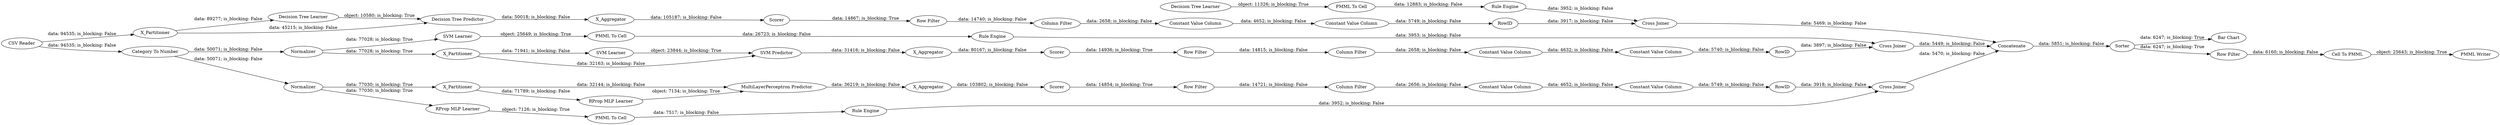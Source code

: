digraph {
	"-3223019552077254369_34" [label="Rule Engine"]
	"1557114647246964122_38" [label="Cross Joiner"]
	"-699014392426135215_33" [label="Decision Tree Learner"]
	"5079243662959285381_9" [label="Row Filter"]
	"5079243662959285381_294" [label="Column Filter"]
	"-6596215284881471253_33" [label="SVM Learner"]
	"5015480275064052361_59" [label="Bar Chart"]
	"5015480275064052361_64" [label="PMML Writer"]
	"-3223019552077254369_22" [label="PMML To Cell"]
	"-7517978403237582307_294" [label="Column Filter"]
	"5015480275064052361_60" [label=Concatenate]
	"-699014392426135215_34" [label="Rule Engine"]
	"-8974848925614728142_2" [label=X_Partitioner]
	"1557114647246964122_39" [label=Scorer]
	"-8974848925614728142_7" [label=X_Aggregator]
	"1557114647246964122_7" [label=X_Aggregator]
	"-6596215284881471253_35" [label="Rule Engine"]
	"1557114647246964122_2" [label=X_Partitioner]
	"-4468104577910379469_294" [label="Column Filter"]
	"-8697364208979863561_7" [label=X_Aggregator]
	"-8697364208979863561_31" [label="SVM Learner"]
	"-7517978403237582307_290" [label="Constant Value Column"]
	"-4468104577910379469_293" [label=RowID]
	"5015480275064052361_58" [label="Category To Number"]
	"-8974848925614728142_32" [label="MultiLayerPerceptron Predictor"]
	"5079243662959285381_293" [label=RowID]
	"-7517978403237582307_9" [label="Row Filter"]
	"-4468104577910379469_290" [label="Constant Value Column"]
	"5015480275064052361_63" [label="CSV Reader"]
	"5079243662959285381_290" [label="Constant Value Column"]
	"-8974848925614728142_38" [label="Cross Joiner"]
	"-8697364208979863561_39" [label="Cross Joiner"]
	"1557114647246964122_31" [label="Decision Tree Learner"]
	"-7517978403237582307_293" [label=RowID]
	"-4468104577910379469_9" [label="Row Filter"]
	"1557114647246964122_32" [label="Decision Tree Predictor"]
	"-8697364208979863561_40" [label=Normalizer]
	"5015480275064052361_53" [label="Row Filter"]
	"-3223019552077254369_35" [label="RProp MLP Learner"]
	"5015480275064052361_54" [label="Cell To PMML"]
	"-7517978403237582307_292" [label="Constant Value Column"]
	"-4468104577910379469_292" [label="Constant Value Column"]
	"-8974848925614728142_39" [label=Normalizer]
	"-8697364208979863561_2" [label=X_Partitioner]
	"-699014392426135215_28" [label="PMML To Cell"]
	"-8697364208979863561_41" [label=Scorer]
	"-8974848925614728142_31" [label="RProp MLP Learner"]
	"5015480275064052361_52" [label=Sorter]
	"-8974848925614728142_40" [label=Scorer]
	"5079243662959285381_292" [label="Constant Value Column"]
	"-8697364208979863561_32" [label="SVM Predictor"]
	"-6596215284881471253_34" [label="PMML To Cell"]
	"-7517978403237582307_9" -> "-7517978403237582307_294" [label="data: 14740; is_blocking: False"]
	"-4468104577910379469_290" -> "-4468104577910379469_292" [label="data: 4632; is_blocking: False"]
	"-4468104577910379469_293" -> "-8697364208979863561_39" [label="data: 3897; is_blocking: False"]
	"-4468104577910379469_294" -> "-4468104577910379469_290" [label="data: 2658; is_blocking: False"]
	"-8974848925614728142_2" -> "-8974848925614728142_31" [label="data: 71789; is_blocking: False"]
	"-6596215284881471253_34" -> "-6596215284881471253_35" [label="data: 26723; is_blocking: False"]
	"-8974848925614728142_7" -> "-8974848925614728142_40" [label="data: 103802; is_blocking: False"]
	"5079243662959285381_290" -> "5079243662959285381_292" [label="data: 4652; is_blocking: False"]
	"-699014392426135215_28" -> "-699014392426135215_34" [label="data: 12883; is_blocking: False"]
	"-7517978403237582307_293" -> "1557114647246964122_38" [label="data: 3917; is_blocking: False"]
	"1557114647246964122_7" -> "1557114647246964122_39" [label="data: 105187; is_blocking: False"]
	"-8697364208979863561_7" -> "-8697364208979863561_41" [label="data: 80167; is_blocking: False"]
	"5015480275064052361_58" -> "-8697364208979863561_40" [label="data: 50071; is_blocking: False"]
	"-3223019552077254369_34" -> "-8974848925614728142_38" [label="data: 3952; is_blocking: False"]
	"5079243662959285381_292" -> "5079243662959285381_293" [label="data: 5749; is_blocking: False"]
	"-8974848925614728142_40" -> "5079243662959285381_9" [label="data: 14854; is_blocking: True"]
	"-3223019552077254369_35" -> "-3223019552077254369_22" [label="object: 7126; is_blocking: True"]
	"-4468104577910379469_292" -> "-4468104577910379469_293" [label="data: 5740; is_blocking: False"]
	"-8697364208979863561_39" -> "5015480275064052361_60" [label="data: 5449; is_blocking: False"]
	"5015480275064052361_63" -> "5015480275064052361_58" [label="data: 94535; is_blocking: False"]
	"-8697364208979863561_40" -> "-6596215284881471253_33" [label="data: 77028; is_blocking: True"]
	"5015480275064052361_63" -> "1557114647246964122_2" [label="data: 94535; is_blocking: False"]
	"-8697364208979863561_41" -> "-4468104577910379469_9" [label="data: 14936; is_blocking: True"]
	"-6596215284881471253_33" -> "-6596215284881471253_34" [label="object: 25649; is_blocking: True"]
	"-8697364208979863561_32" -> "-8697364208979863561_7" [label="data: 31416; is_blocking: False"]
	"1557114647246964122_32" -> "1557114647246964122_7" [label="data: 50018; is_blocking: False"]
	"1557114647246964122_2" -> "1557114647246964122_32" [label="data: 45215; is_blocking: False"]
	"-6596215284881471253_35" -> "-8697364208979863561_39" [label="data: 3953; is_blocking: False"]
	"5015480275064052361_52" -> "5015480275064052361_53" [label="data: 6247; is_blocking: True"]
	"-8697364208979863561_31" -> "-8697364208979863561_32" [label="object: 23844; is_blocking: True"]
	"-7517978403237582307_290" -> "-7517978403237582307_292" [label="data: 4652; is_blocking: False"]
	"-699014392426135215_33" -> "-699014392426135215_28" [label="object: 11326; is_blocking: True"]
	"5079243662959285381_9" -> "5079243662959285381_294" [label="data: 14721; is_blocking: False"]
	"5079243662959285381_294" -> "5079243662959285381_290" [label="data: 2656; is_blocking: False"]
	"-8974848925614728142_32" -> "-8974848925614728142_7" [label="data: 36219; is_blocking: False"]
	"-8974848925614728142_2" -> "-8974848925614728142_32" [label="data: 32144; is_blocking: False"]
	"-3223019552077254369_22" -> "-3223019552077254369_34" [label="data: 7517; is_blocking: False"]
	"-699014392426135215_34" -> "1557114647246964122_38" [label="data: 3952; is_blocking: False"]
	"1557114647246964122_39" -> "-7517978403237582307_9" [label="data: 14867; is_blocking: True"]
	"-8974848925614728142_31" -> "-8974848925614728142_32" [label="object: 7134; is_blocking: True"]
	"-8697364208979863561_40" -> "-8697364208979863561_2" [label="data: 77028; is_blocking: True"]
	"5015480275064052361_53" -> "5015480275064052361_54" [label="data: 6160; is_blocking: False"]
	"5015480275064052361_60" -> "5015480275064052361_52" [label="data: 5851; is_blocking: False"]
	"1557114647246964122_2" -> "1557114647246964122_31" [label="data: 89277; is_blocking: False"]
	"-8697364208979863561_2" -> "-8697364208979863561_31" [label="data: 71941; is_blocking: False"]
	"-8974848925614728142_39" -> "-3223019552077254369_35" [label="data: 77030; is_blocking: True"]
	"-7517978403237582307_294" -> "-7517978403237582307_290" [label="data: 2658; is_blocking: False"]
	"5015480275064052361_58" -> "-8974848925614728142_39" [label="data: 50071; is_blocking: False"]
	"-7517978403237582307_292" -> "-7517978403237582307_293" [label="data: 5749; is_blocking: False"]
	"1557114647246964122_38" -> "5015480275064052361_60" [label="data: 5469; is_blocking: False"]
	"-8697364208979863561_2" -> "-8697364208979863561_32" [label="data: 32163; is_blocking: False"]
	"5015480275064052361_52" -> "5015480275064052361_59" [label="data: 6247; is_blocking: True"]
	"1557114647246964122_31" -> "1557114647246964122_32" [label="object: 10580; is_blocking: True"]
	"5015480275064052361_54" -> "5015480275064052361_64" [label="object: 25643; is_blocking: True"]
	"-8974848925614728142_39" -> "-8974848925614728142_2" [label="data: 77030; is_blocking: True"]
	"-4468104577910379469_9" -> "-4468104577910379469_294" [label="data: 14815; is_blocking: False"]
	"-8974848925614728142_38" -> "5015480275064052361_60" [label="data: 5470; is_blocking: False"]
	"5079243662959285381_293" -> "-8974848925614728142_38" [label="data: 3918; is_blocking: False"]
	rankdir=LR
}
